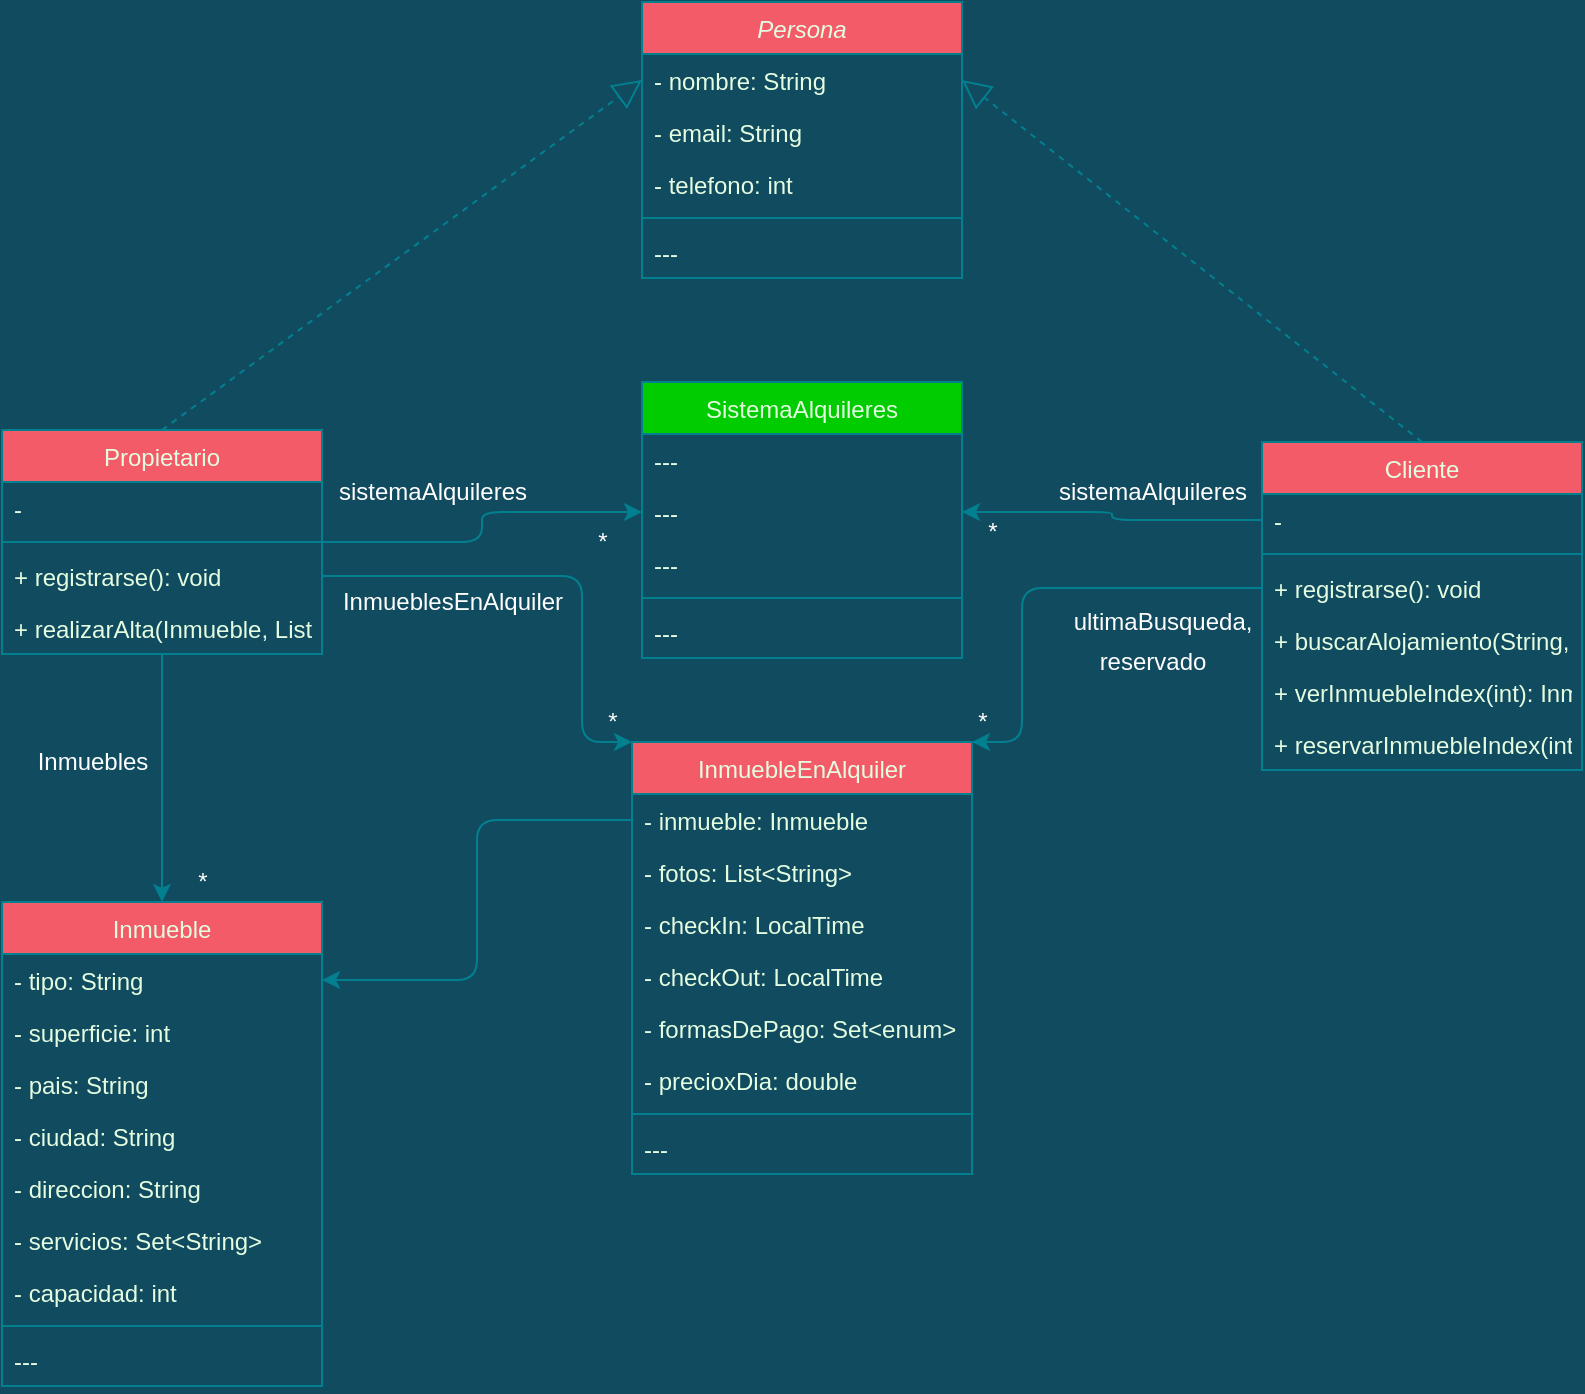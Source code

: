 <mxfile version="14.7.4" type="device"><diagram id="C5RBs43oDa-KdzZeNtuy" name="Page-1"><mxGraphModel dx="1102" dy="582" grid="1" gridSize="10" guides="1" tooltips="1" connect="1" arrows="1" fold="1" page="1" pageScale="1" pageWidth="827" pageHeight="1169" background="#114B5F" math="0" shadow="0"><root><mxCell id="WIyWlLk6GJQsqaUBKTNV-0"/><mxCell id="WIyWlLk6GJQsqaUBKTNV-1" parent="WIyWlLk6GJQsqaUBKTNV-0"/><mxCell id="NvCQdQTgk-Uzu7yfGpk8-25" style="edgeStyle=orthogonalEdgeStyle;curved=0;rounded=1;sketch=0;orthogonalLoop=1;jettySize=auto;html=1;entryX=0;entryY=0.5;entryDx=0;entryDy=0;fontColor=#E4FDE1;strokeColor=#028090;fillColor=#F45B69;" parent="WIyWlLk6GJQsqaUBKTNV-1" source="zkfFHV4jXpPFQw0GAbJ--0" target="NvCQdQTgk-Uzu7yfGpk8-8" edge="1"><mxGeometry relative="1" as="geometry"/></mxCell><mxCell id="NvCQdQTgk-Uzu7yfGpk8-47" style="edgeStyle=orthogonalEdgeStyle;curved=0;rounded=1;sketch=0;orthogonalLoop=1;jettySize=auto;html=1;entryX=0.5;entryY=0;entryDx=0;entryDy=0;fontColor=#E4FDE1;strokeColor=#028090;fillColor=#F45B69;" parent="WIyWlLk6GJQsqaUBKTNV-1" source="zkfFHV4jXpPFQw0GAbJ--0" target="NvCQdQTgk-Uzu7yfGpk8-27" edge="1"><mxGeometry relative="1" as="geometry"/></mxCell><mxCell id="zkfFHV4jXpPFQw0GAbJ--0" value="Propietario" style="swimlane;fontStyle=0;align=center;verticalAlign=top;childLayout=stackLayout;horizontal=1;startSize=26;horizontalStack=0;resizeParent=1;resizeLast=0;collapsible=1;marginBottom=0;rounded=0;shadow=0;strokeWidth=1;fillColor=#F45B69;strokeColor=#028090;fontColor=#E4FDE1;" parent="WIyWlLk6GJQsqaUBKTNV-1" vertex="1"><mxGeometry x="10" y="274" width="160" height="112" as="geometry"><mxRectangle x="230" y="140" width="160" height="26" as="alternateBounds"/></mxGeometry></mxCell><mxCell id="zkfFHV4jXpPFQw0GAbJ--3" value="- " style="text;align=left;verticalAlign=top;spacingLeft=4;spacingRight=4;overflow=hidden;rotatable=0;points=[[0,0.5],[1,0.5]];portConstraint=eastwest;rounded=0;shadow=0;html=0;fontColor=#E4FDE1;" parent="zkfFHV4jXpPFQw0GAbJ--0" vertex="1"><mxGeometry y="26" width="160" height="26" as="geometry"/></mxCell><mxCell id="zkfFHV4jXpPFQw0GAbJ--4" value="" style="line;html=1;strokeWidth=1;align=left;verticalAlign=middle;spacingTop=-1;spacingLeft=3;spacingRight=3;rotatable=0;labelPosition=right;points=[];portConstraint=eastwest;labelBackgroundColor=#114B5F;fillColor=#F45B69;strokeColor=#028090;fontColor=#E4FDE1;" parent="zkfFHV4jXpPFQw0GAbJ--0" vertex="1"><mxGeometry y="52" width="160" height="8" as="geometry"/></mxCell><mxCell id="zkfFHV4jXpPFQw0GAbJ--5" value="+ registrarse(): void" style="text;align=left;verticalAlign=top;spacingLeft=4;spacingRight=4;overflow=hidden;rotatable=0;points=[[0,0.5],[1,0.5]];portConstraint=eastwest;fontColor=#E4FDE1;" parent="zkfFHV4jXpPFQw0GAbJ--0" vertex="1"><mxGeometry y="60" width="160" height="26" as="geometry"/></mxCell><mxCell id="TphUWNe2CgtsHoT0s8s6-10" value="+ realizarAlta(Inmueble, List&lt;String&gt;, LocalTime, LocalTime, Set&lt;enum&gt;, double): void" style="text;align=left;verticalAlign=top;spacingLeft=4;spacingRight=4;overflow=hidden;rotatable=0;points=[[0,0.5],[1,0.5]];portConstraint=eastwest;fontColor=#E4FDE1;" vertex="1" parent="zkfFHV4jXpPFQw0GAbJ--0"><mxGeometry y="86" width="160" height="26" as="geometry"/></mxCell><mxCell id="NvCQdQTgk-Uzu7yfGpk8-0" value="Cliente" style="swimlane;fontStyle=0;align=center;verticalAlign=top;childLayout=stackLayout;horizontal=1;startSize=26;horizontalStack=0;resizeParent=1;resizeLast=0;collapsible=1;marginBottom=0;rounded=0;shadow=0;strokeWidth=1;fillColor=#F45B69;strokeColor=#028090;fontColor=#E4FDE1;" parent="WIyWlLk6GJQsqaUBKTNV-1" vertex="1"><mxGeometry x="640" y="280" width="160" height="164" as="geometry"><mxRectangle x="230" y="140" width="160" height="26" as="alternateBounds"/></mxGeometry></mxCell><mxCell id="NvCQdQTgk-Uzu7yfGpk8-2" value="- " style="text;align=left;verticalAlign=top;spacingLeft=4;spacingRight=4;overflow=hidden;rotatable=0;points=[[0,0.5],[1,0.5]];portConstraint=eastwest;rounded=0;shadow=0;html=0;fontColor=#E4FDE1;" parent="NvCQdQTgk-Uzu7yfGpk8-0" vertex="1"><mxGeometry y="26" width="160" height="26" as="geometry"/></mxCell><mxCell id="NvCQdQTgk-Uzu7yfGpk8-4" value="" style="line;html=1;strokeWidth=1;align=left;verticalAlign=middle;spacingTop=-1;spacingLeft=3;spacingRight=3;rotatable=0;labelPosition=right;points=[];portConstraint=eastwest;labelBackgroundColor=#114B5F;fillColor=#F45B69;strokeColor=#028090;fontColor=#E4FDE1;" parent="NvCQdQTgk-Uzu7yfGpk8-0" vertex="1"><mxGeometry y="52" width="160" height="8" as="geometry"/></mxCell><mxCell id="NvCQdQTgk-Uzu7yfGpk8-5" value="+ registrarse(): void" style="text;align=left;verticalAlign=top;spacingLeft=4;spacingRight=4;overflow=hidden;rotatable=0;points=[[0,0.5],[1,0.5]];portConstraint=eastwest;fontColor=#E4FDE1;" parent="NvCQdQTgk-Uzu7yfGpk8-0" vertex="1"><mxGeometry y="60" width="160" height="26" as="geometry"/></mxCell><mxCell id="TphUWNe2CgtsHoT0s8s6-11" value="+ buscarAlojamiento(String, LocalTime, LocalTime, int, double, double): Set&lt;InmuebleEnAlquiler&gt;" style="text;align=left;verticalAlign=top;spacingLeft=4;spacingRight=4;overflow=hidden;rotatable=0;points=[[0,0.5],[1,0.5]];portConstraint=eastwest;fontColor=#E4FDE1;" vertex="1" parent="NvCQdQTgk-Uzu7yfGpk8-0"><mxGeometry y="86" width="160" height="26" as="geometry"/></mxCell><mxCell id="TphUWNe2CgtsHoT0s8s6-12" value="+ verInmuebleIndex(int): InmbuebleEnAlquiler" style="text;align=left;verticalAlign=top;spacingLeft=4;spacingRight=4;overflow=hidden;rotatable=0;points=[[0,0.5],[1,0.5]];portConstraint=eastwest;fontColor=#E4FDE1;" vertex="1" parent="NvCQdQTgk-Uzu7yfGpk8-0"><mxGeometry y="112" width="160" height="26" as="geometry"/></mxCell><mxCell id="TphUWNe2CgtsHoT0s8s6-18" value="+ reservarInmuebleIndex(int): void" style="text;align=left;verticalAlign=top;spacingLeft=4;spacingRight=4;overflow=hidden;rotatable=0;points=[[0,0.5],[1,0.5]];portConstraint=eastwest;fontColor=#E4FDE1;" vertex="1" parent="NvCQdQTgk-Uzu7yfGpk8-0"><mxGeometry y="138" width="160" height="26" as="geometry"/></mxCell><mxCell id="NvCQdQTgk-Uzu7yfGpk8-6" value="SistemaAlquileres" style="swimlane;fontStyle=0;align=center;verticalAlign=top;childLayout=stackLayout;horizontal=1;startSize=26;horizontalStack=0;resizeParent=1;resizeLast=0;collapsible=1;marginBottom=0;rounded=0;shadow=0;strokeWidth=1;strokeColor=#028090;fontColor=#E4FDE1;fillColor=#00CC00;" parent="WIyWlLk6GJQsqaUBKTNV-1" vertex="1"><mxGeometry x="330" y="250" width="160" height="138" as="geometry"><mxRectangle x="230" y="140" width="160" height="26" as="alternateBounds"/></mxGeometry></mxCell><mxCell id="NvCQdQTgk-Uzu7yfGpk8-7" value="---" style="text;align=left;verticalAlign=top;spacingLeft=4;spacingRight=4;overflow=hidden;rotatable=0;points=[[0,0.5],[1,0.5]];portConstraint=eastwest;fontColor=#E4FDE1;" parent="NvCQdQTgk-Uzu7yfGpk8-6" vertex="1"><mxGeometry y="26" width="160" height="26" as="geometry"/></mxCell><mxCell id="NvCQdQTgk-Uzu7yfGpk8-8" value="---" style="text;align=left;verticalAlign=top;spacingLeft=4;spacingRight=4;overflow=hidden;rotatable=0;points=[[0,0.5],[1,0.5]];portConstraint=eastwest;rounded=0;shadow=0;html=0;fontColor=#E4FDE1;" parent="NvCQdQTgk-Uzu7yfGpk8-6" vertex="1"><mxGeometry y="52" width="160" height="26" as="geometry"/></mxCell><mxCell id="NvCQdQTgk-Uzu7yfGpk8-9" value="---" style="text;align=left;verticalAlign=top;spacingLeft=4;spacingRight=4;overflow=hidden;rotatable=0;points=[[0,0.5],[1,0.5]];portConstraint=eastwest;rounded=0;shadow=0;html=0;fontColor=#E4FDE1;" parent="NvCQdQTgk-Uzu7yfGpk8-6" vertex="1"><mxGeometry y="78" width="160" height="26" as="geometry"/></mxCell><mxCell id="NvCQdQTgk-Uzu7yfGpk8-10" value="" style="line;html=1;strokeWidth=1;align=left;verticalAlign=middle;spacingTop=-1;spacingLeft=3;spacingRight=3;rotatable=0;labelPosition=right;points=[];portConstraint=eastwest;labelBackgroundColor=#114B5F;fillColor=#F45B69;strokeColor=#028090;fontColor=#E4FDE1;" parent="NvCQdQTgk-Uzu7yfGpk8-6" vertex="1"><mxGeometry y="104" width="160" height="8" as="geometry"/></mxCell><mxCell id="NvCQdQTgk-Uzu7yfGpk8-11" value="---" style="text;align=left;verticalAlign=top;spacingLeft=4;spacingRight=4;overflow=hidden;rotatable=0;points=[[0,0.5],[1,0.5]];portConstraint=eastwest;fontColor=#E4FDE1;" parent="NvCQdQTgk-Uzu7yfGpk8-6" vertex="1"><mxGeometry y="112" width="160" height="26" as="geometry"/></mxCell><mxCell id="NvCQdQTgk-Uzu7yfGpk8-14" style="edgeStyle=orthogonalEdgeStyle;curved=0;rounded=1;sketch=0;orthogonalLoop=1;jettySize=auto;html=1;entryX=1;entryY=0.5;entryDx=0;entryDy=0;fontColor=#E4FDE1;strokeColor=#028090;fillColor=#F45B69;" parent="WIyWlLk6GJQsqaUBKTNV-1" source="NvCQdQTgk-Uzu7yfGpk8-2" target="NvCQdQTgk-Uzu7yfGpk8-8" edge="1"><mxGeometry relative="1" as="geometry"/></mxCell><mxCell id="NvCQdQTgk-Uzu7yfGpk8-15" value="Persona" style="swimlane;fontStyle=2;align=center;verticalAlign=top;childLayout=stackLayout;horizontal=1;startSize=26;horizontalStack=0;resizeParent=1;resizeLast=0;collapsible=1;marginBottom=0;rounded=0;shadow=0;strokeWidth=1;fillColor=#F45B69;strokeColor=#028090;fontColor=#E4FDE1;" parent="WIyWlLk6GJQsqaUBKTNV-1" vertex="1"><mxGeometry x="330" y="60" width="160" height="138" as="geometry"><mxRectangle x="230" y="140" width="160" height="26" as="alternateBounds"/></mxGeometry></mxCell><mxCell id="NvCQdQTgk-Uzu7yfGpk8-16" value="- nombre: String" style="text;align=left;verticalAlign=top;spacingLeft=4;spacingRight=4;overflow=hidden;rotatable=0;points=[[0,0.5],[1,0.5]];portConstraint=eastwest;fontColor=#E4FDE1;" parent="NvCQdQTgk-Uzu7yfGpk8-15" vertex="1"><mxGeometry y="26" width="160" height="26" as="geometry"/></mxCell><mxCell id="NvCQdQTgk-Uzu7yfGpk8-17" value="- email: String" style="text;align=left;verticalAlign=top;spacingLeft=4;spacingRight=4;overflow=hidden;rotatable=0;points=[[0,0.5],[1,0.5]];portConstraint=eastwest;rounded=0;shadow=0;html=0;fontColor=#E4FDE1;" parent="NvCQdQTgk-Uzu7yfGpk8-15" vertex="1"><mxGeometry y="52" width="160" height="26" as="geometry"/></mxCell><mxCell id="NvCQdQTgk-Uzu7yfGpk8-18" value="- telefono: int" style="text;align=left;verticalAlign=top;spacingLeft=4;spacingRight=4;overflow=hidden;rotatable=0;points=[[0,0.5],[1,0.5]];portConstraint=eastwest;rounded=0;shadow=0;html=0;fontColor=#E4FDE1;" parent="NvCQdQTgk-Uzu7yfGpk8-15" vertex="1"><mxGeometry y="78" width="160" height="26" as="geometry"/></mxCell><mxCell id="NvCQdQTgk-Uzu7yfGpk8-19" value="" style="line;html=1;strokeWidth=1;align=left;verticalAlign=middle;spacingTop=-1;spacingLeft=3;spacingRight=3;rotatable=0;labelPosition=right;points=[];portConstraint=eastwest;labelBackgroundColor=#114B5F;fillColor=#F45B69;strokeColor=#028090;fontColor=#E4FDE1;" parent="NvCQdQTgk-Uzu7yfGpk8-15" vertex="1"><mxGeometry y="104" width="160" height="8" as="geometry"/></mxCell><mxCell id="NvCQdQTgk-Uzu7yfGpk8-20" value="---" style="text;align=left;verticalAlign=top;spacingLeft=4;spacingRight=4;overflow=hidden;rotatable=0;points=[[0,0.5],[1,0.5]];portConstraint=eastwest;fontColor=#E4FDE1;" parent="NvCQdQTgk-Uzu7yfGpk8-15" vertex="1"><mxGeometry y="112" width="160" height="26" as="geometry"/></mxCell><mxCell id="NvCQdQTgk-Uzu7yfGpk8-21" value="" style="endArrow=block;dashed=1;endFill=0;endSize=12;html=1;fontColor=#E4FDE1;strokeColor=#028090;fillColor=#F45B69;exitX=0.5;exitY=0;exitDx=0;exitDy=0;entryX=0;entryY=0.5;entryDx=0;entryDy=0;" parent="WIyWlLk6GJQsqaUBKTNV-1" source="zkfFHV4jXpPFQw0GAbJ--0" target="NvCQdQTgk-Uzu7yfGpk8-16" edge="1"><mxGeometry width="160" relative="1" as="geometry"><mxPoint x="330" y="300" as="sourcePoint"/><mxPoint x="490" y="300" as="targetPoint"/></mxGeometry></mxCell><mxCell id="NvCQdQTgk-Uzu7yfGpk8-22" value="" style="endArrow=block;dashed=1;endFill=0;endSize=12;html=1;fontColor=#E4FDE1;strokeColor=#028090;fillColor=#F45B69;exitX=0.5;exitY=0;exitDx=0;exitDy=0;entryX=1;entryY=0.5;entryDx=0;entryDy=0;" parent="WIyWlLk6GJQsqaUBKTNV-1" source="NvCQdQTgk-Uzu7yfGpk8-0" target="NvCQdQTgk-Uzu7yfGpk8-16" edge="1"><mxGeometry width="160" relative="1" as="geometry"><mxPoint x="130" y="260" as="sourcePoint"/><mxPoint x="340" y="109" as="targetPoint"/></mxGeometry></mxCell><mxCell id="NvCQdQTgk-Uzu7yfGpk8-27" value="Inmueble" style="swimlane;fontStyle=0;align=center;verticalAlign=top;childLayout=stackLayout;horizontal=1;startSize=26;horizontalStack=0;resizeParent=1;resizeLast=0;collapsible=1;marginBottom=0;rounded=0;shadow=0;strokeWidth=1;fillColor=#F45B69;strokeColor=#028090;fontColor=#E4FDE1;" parent="WIyWlLk6GJQsqaUBKTNV-1" vertex="1"><mxGeometry x="10" y="510" width="160" height="242" as="geometry"><mxRectangle x="230" y="140" width="160" height="26" as="alternateBounds"/></mxGeometry></mxCell><mxCell id="NvCQdQTgk-Uzu7yfGpk8-28" value="- tipo: String" style="text;align=left;verticalAlign=top;spacingLeft=4;spacingRight=4;overflow=hidden;rotatable=0;points=[[0,0.5],[1,0.5]];portConstraint=eastwest;fontColor=#E4FDE1;" parent="NvCQdQTgk-Uzu7yfGpk8-27" vertex="1"><mxGeometry y="26" width="160" height="26" as="geometry"/></mxCell><mxCell id="NvCQdQTgk-Uzu7yfGpk8-29" value="- superficie: int" style="text;align=left;verticalAlign=top;spacingLeft=4;spacingRight=4;overflow=hidden;rotatable=0;points=[[0,0.5],[1,0.5]];portConstraint=eastwest;rounded=0;shadow=0;html=0;fontColor=#E4FDE1;" parent="NvCQdQTgk-Uzu7yfGpk8-27" vertex="1"><mxGeometry y="52" width="160" height="26" as="geometry"/></mxCell><mxCell id="NvCQdQTgk-Uzu7yfGpk8-30" value="- pais: String" style="text;align=left;verticalAlign=top;spacingLeft=4;spacingRight=4;overflow=hidden;rotatable=0;points=[[0,0.5],[1,0.5]];portConstraint=eastwest;rounded=0;shadow=0;html=0;fontColor=#E4FDE1;" parent="NvCQdQTgk-Uzu7yfGpk8-27" vertex="1"><mxGeometry y="78" width="160" height="26" as="geometry"/></mxCell><mxCell id="NvCQdQTgk-Uzu7yfGpk8-39" value="- ciudad: String" style="text;align=left;verticalAlign=top;spacingLeft=4;spacingRight=4;overflow=hidden;rotatable=0;points=[[0,0.5],[1,0.5]];portConstraint=eastwest;rounded=0;shadow=0;html=0;fontColor=#E4FDE1;" parent="NvCQdQTgk-Uzu7yfGpk8-27" vertex="1"><mxGeometry y="104" width="160" height="26" as="geometry"/></mxCell><mxCell id="NvCQdQTgk-Uzu7yfGpk8-40" value="- direccion: String" style="text;align=left;verticalAlign=top;spacingLeft=4;spacingRight=4;overflow=hidden;rotatable=0;points=[[0,0.5],[1,0.5]];portConstraint=eastwest;rounded=0;shadow=0;html=0;fontColor=#E4FDE1;" parent="NvCQdQTgk-Uzu7yfGpk8-27" vertex="1"><mxGeometry y="130" width="160" height="26" as="geometry"/></mxCell><mxCell id="NvCQdQTgk-Uzu7yfGpk8-41" value="- servicios: Set&lt;String&gt;" style="text;align=left;verticalAlign=top;spacingLeft=4;spacingRight=4;overflow=hidden;rotatable=0;points=[[0,0.5],[1,0.5]];portConstraint=eastwest;rounded=0;shadow=0;html=0;fontColor=#E4FDE1;" parent="NvCQdQTgk-Uzu7yfGpk8-27" vertex="1"><mxGeometry y="156" width="160" height="26" as="geometry"/></mxCell><mxCell id="NvCQdQTgk-Uzu7yfGpk8-42" value="- capacidad: int" style="text;align=left;verticalAlign=top;spacingLeft=4;spacingRight=4;overflow=hidden;rotatable=0;points=[[0,0.5],[1,0.5]];portConstraint=eastwest;rounded=0;shadow=0;html=0;fontColor=#E4FDE1;" parent="NvCQdQTgk-Uzu7yfGpk8-27" vertex="1"><mxGeometry y="182" width="160" height="26" as="geometry"/></mxCell><mxCell id="NvCQdQTgk-Uzu7yfGpk8-31" value="" style="line;html=1;strokeWidth=1;align=left;verticalAlign=middle;spacingTop=-1;spacingLeft=3;spacingRight=3;rotatable=0;labelPosition=right;points=[];portConstraint=eastwest;labelBackgroundColor=#114B5F;fillColor=#F45B69;strokeColor=#028090;fontColor=#E4FDE1;" parent="NvCQdQTgk-Uzu7yfGpk8-27" vertex="1"><mxGeometry y="208" width="160" height="8" as="geometry"/></mxCell><mxCell id="NvCQdQTgk-Uzu7yfGpk8-32" value="---" style="text;align=left;verticalAlign=top;spacingLeft=4;spacingRight=4;overflow=hidden;rotatable=0;points=[[0,0.5],[1,0.5]];portConstraint=eastwest;fontColor=#E4FDE1;" parent="NvCQdQTgk-Uzu7yfGpk8-27" vertex="1"><mxGeometry y="216" width="160" height="26" as="geometry"/></mxCell><mxCell id="NvCQdQTgk-Uzu7yfGpk8-33" value="InmuebleEnAlquiler" style="swimlane;fontStyle=0;align=center;verticalAlign=top;childLayout=stackLayout;horizontal=1;startSize=26;horizontalStack=0;resizeParent=1;resizeLast=0;collapsible=1;marginBottom=0;rounded=0;shadow=0;strokeWidth=1;fillColor=#F45B69;strokeColor=#028090;fontColor=#E4FDE1;" parent="WIyWlLk6GJQsqaUBKTNV-1" vertex="1"><mxGeometry x="325" y="430" width="170" height="216" as="geometry"><mxRectangle x="230" y="140" width="160" height="26" as="alternateBounds"/></mxGeometry></mxCell><mxCell id="NvCQdQTgk-Uzu7yfGpk8-34" value="- inmueble: Inmueble" style="text;align=left;verticalAlign=top;spacingLeft=4;spacingRight=4;overflow=hidden;rotatable=0;points=[[0,0.5],[1,0.5]];portConstraint=eastwest;fontColor=#E4FDE1;" parent="NvCQdQTgk-Uzu7yfGpk8-33" vertex="1"><mxGeometry y="26" width="170" height="26" as="geometry"/></mxCell><mxCell id="NvCQdQTgk-Uzu7yfGpk8-35" value="- fotos: List&lt;String&gt;" style="text;align=left;verticalAlign=top;spacingLeft=4;spacingRight=4;overflow=hidden;rotatable=0;points=[[0,0.5],[1,0.5]];portConstraint=eastwest;rounded=0;shadow=0;html=0;fontColor=#E4FDE1;" parent="NvCQdQTgk-Uzu7yfGpk8-33" vertex="1"><mxGeometry y="52" width="170" height="26" as="geometry"/></mxCell><mxCell id="NvCQdQTgk-Uzu7yfGpk8-36" value="- checkIn: LocalTime" style="text;align=left;verticalAlign=top;spacingLeft=4;spacingRight=4;overflow=hidden;rotatable=0;points=[[0,0.5],[1,0.5]];portConstraint=eastwest;rounded=0;shadow=0;html=0;fontColor=#E4FDE1;" parent="NvCQdQTgk-Uzu7yfGpk8-33" vertex="1"><mxGeometry y="78" width="170" height="26" as="geometry"/></mxCell><mxCell id="NvCQdQTgk-Uzu7yfGpk8-43" value="- checkOut: LocalTime" style="text;align=left;verticalAlign=top;spacingLeft=4;spacingRight=4;overflow=hidden;rotatable=0;points=[[0,0.5],[1,0.5]];portConstraint=eastwest;rounded=0;shadow=0;html=0;fontColor=#E4FDE1;" parent="NvCQdQTgk-Uzu7yfGpk8-33" vertex="1"><mxGeometry y="104" width="170" height="26" as="geometry"/></mxCell><mxCell id="NvCQdQTgk-Uzu7yfGpk8-44" value="- formasDePago: Set&lt;enum&gt;" style="text;align=left;verticalAlign=top;spacingLeft=4;spacingRight=4;overflow=hidden;rotatable=0;points=[[0,0.5],[1,0.5]];portConstraint=eastwest;rounded=0;shadow=0;html=0;fontColor=#E4FDE1;" parent="NvCQdQTgk-Uzu7yfGpk8-33" vertex="1"><mxGeometry y="130" width="170" height="26" as="geometry"/></mxCell><mxCell id="NvCQdQTgk-Uzu7yfGpk8-45" value="- precioxDia: double" style="text;align=left;verticalAlign=top;spacingLeft=4;spacingRight=4;overflow=hidden;rotatable=0;points=[[0,0.5],[1,0.5]];portConstraint=eastwest;rounded=0;shadow=0;html=0;fontColor=#E4FDE1;" parent="NvCQdQTgk-Uzu7yfGpk8-33" vertex="1"><mxGeometry y="156" width="170" height="26" as="geometry"/></mxCell><mxCell id="NvCQdQTgk-Uzu7yfGpk8-37" value="" style="line;html=1;strokeWidth=1;align=left;verticalAlign=middle;spacingTop=-1;spacingLeft=3;spacingRight=3;rotatable=0;labelPosition=right;points=[];portConstraint=eastwest;labelBackgroundColor=#114B5F;fillColor=#F45B69;strokeColor=#028090;fontColor=#E4FDE1;" parent="NvCQdQTgk-Uzu7yfGpk8-33" vertex="1"><mxGeometry y="182" width="170" height="8" as="geometry"/></mxCell><mxCell id="NvCQdQTgk-Uzu7yfGpk8-38" value="---" style="text;align=left;verticalAlign=top;spacingLeft=4;spacingRight=4;overflow=hidden;rotatable=0;points=[[0,0.5],[1,0.5]];portConstraint=eastwest;fontColor=#E4FDE1;" parent="NvCQdQTgk-Uzu7yfGpk8-33" vertex="1"><mxGeometry y="190" width="170" height="26" as="geometry"/></mxCell><mxCell id="NvCQdQTgk-Uzu7yfGpk8-46" style="edgeStyle=orthogonalEdgeStyle;curved=0;rounded=1;sketch=0;orthogonalLoop=1;jettySize=auto;html=1;entryX=1;entryY=0.5;entryDx=0;entryDy=0;fontColor=#E4FDE1;strokeColor=#028090;fillColor=#F45B69;" parent="WIyWlLk6GJQsqaUBKTNV-1" source="NvCQdQTgk-Uzu7yfGpk8-34" target="NvCQdQTgk-Uzu7yfGpk8-28" edge="1"><mxGeometry relative="1" as="geometry"/></mxCell><mxCell id="NvCQdQTgk-Uzu7yfGpk8-48" style="edgeStyle=orthogonalEdgeStyle;curved=0;rounded=1;sketch=0;orthogonalLoop=1;jettySize=auto;html=1;entryX=0;entryY=0;entryDx=0;entryDy=0;fontColor=#E4FDE1;strokeColor=#028090;fillColor=#F45B69;" parent="WIyWlLk6GJQsqaUBKTNV-1" source="zkfFHV4jXpPFQw0GAbJ--5" target="NvCQdQTgk-Uzu7yfGpk8-33" edge="1"><mxGeometry relative="1" as="geometry"><Array as="points"><mxPoint x="300" y="347"/><mxPoint x="300" y="430"/></Array></mxGeometry></mxCell><mxCell id="TphUWNe2CgtsHoT0s8s6-0" value="&lt;font color=&quot;#ffffff&quot;&gt;sistemaAlquileres&lt;/font&gt;" style="text;html=1;align=center;verticalAlign=middle;resizable=0;points=[];autosize=1;strokeColor=none;" vertex="1" parent="WIyWlLk6GJQsqaUBKTNV-1"><mxGeometry x="170" y="295" width="110" height="20" as="geometry"/></mxCell><mxCell id="TphUWNe2CgtsHoT0s8s6-1" value="&lt;font color=&quot;#ffffff&quot;&gt;*&lt;/font&gt;" style="text;html=1;align=center;verticalAlign=middle;resizable=0;points=[];autosize=1;strokeColor=none;" vertex="1" parent="WIyWlLk6GJQsqaUBKTNV-1"><mxGeometry x="300" y="320" width="20" height="20" as="geometry"/></mxCell><mxCell id="TphUWNe2CgtsHoT0s8s6-2" value="&lt;font color=&quot;#ffffff&quot;&gt;sistemaAlquileres&lt;/font&gt;" style="text;html=1;align=center;verticalAlign=middle;resizable=0;points=[];autosize=1;strokeColor=none;" vertex="1" parent="WIyWlLk6GJQsqaUBKTNV-1"><mxGeometry x="530" y="295" width="110" height="20" as="geometry"/></mxCell><mxCell id="TphUWNe2CgtsHoT0s8s6-4" value="&lt;font color=&quot;#ffffff&quot;&gt;*&lt;/font&gt;" style="text;html=1;align=center;verticalAlign=middle;resizable=0;points=[];autosize=1;strokeColor=none;" vertex="1" parent="WIyWlLk6GJQsqaUBKTNV-1"><mxGeometry x="495" y="315" width="20" height="20" as="geometry"/></mxCell><mxCell id="TphUWNe2CgtsHoT0s8s6-6" value="&lt;font color=&quot;#ffffff&quot;&gt;Inmuebles&lt;/font&gt;" style="text;html=1;align=center;verticalAlign=middle;resizable=0;points=[];autosize=1;strokeColor=none;" vertex="1" parent="WIyWlLk6GJQsqaUBKTNV-1"><mxGeometry x="20" y="430" width="70" height="20" as="geometry"/></mxCell><mxCell id="TphUWNe2CgtsHoT0s8s6-7" value="&lt;font color=&quot;#ffffff&quot;&gt;*&lt;/font&gt;" style="text;html=1;align=center;verticalAlign=middle;resizable=0;points=[];autosize=1;strokeColor=none;" vertex="1" parent="WIyWlLk6GJQsqaUBKTNV-1"><mxGeometry x="100" y="490" width="20" height="20" as="geometry"/></mxCell><mxCell id="TphUWNe2CgtsHoT0s8s6-8" value="&lt;font color=&quot;#ffffff&quot;&gt;InmueblesEnAlquiler&lt;/font&gt;" style="text;html=1;align=center;verticalAlign=middle;resizable=0;points=[];autosize=1;strokeColor=none;" vertex="1" parent="WIyWlLk6GJQsqaUBKTNV-1"><mxGeometry x="170" y="350" width="130" height="20" as="geometry"/></mxCell><mxCell id="TphUWNe2CgtsHoT0s8s6-9" value="&lt;font color=&quot;#ffffff&quot;&gt;*&lt;/font&gt;" style="text;html=1;align=center;verticalAlign=middle;resizable=0;points=[];autosize=1;strokeColor=none;" vertex="1" parent="WIyWlLk6GJQsqaUBKTNV-1"><mxGeometry x="305" y="410" width="20" height="20" as="geometry"/></mxCell><mxCell id="TphUWNe2CgtsHoT0s8s6-15" style="edgeStyle=orthogonalEdgeStyle;curved=0;rounded=1;sketch=0;orthogonalLoop=1;jettySize=auto;html=1;entryX=1;entryY=0;entryDx=0;entryDy=0;fontColor=#E4FDE1;strokeColor=#028090;fillColor=#F45B69;exitX=0;exitY=0.5;exitDx=0;exitDy=0;" edge="1" parent="WIyWlLk6GJQsqaUBKTNV-1" source="NvCQdQTgk-Uzu7yfGpk8-5" target="NvCQdQTgk-Uzu7yfGpk8-33"><mxGeometry relative="1" as="geometry"><Array as="points"><mxPoint x="520" y="353"/><mxPoint x="520" y="430"/></Array><mxPoint x="590" y="450" as="sourcePoint"/><mxPoint x="745" y="533" as="targetPoint"/></mxGeometry></mxCell><mxCell id="TphUWNe2CgtsHoT0s8s6-16" value="&lt;font color=&quot;#ffffff&quot;&gt;ultimaBusqueda,&lt;/font&gt;" style="text;html=1;align=center;verticalAlign=middle;resizable=0;points=[];autosize=1;strokeColor=none;" vertex="1" parent="WIyWlLk6GJQsqaUBKTNV-1"><mxGeometry x="540" y="360" width="100" height="20" as="geometry"/></mxCell><mxCell id="TphUWNe2CgtsHoT0s8s6-17" value="&lt;font color=&quot;#ffffff&quot;&gt;*&lt;/font&gt;" style="text;html=1;align=center;verticalAlign=middle;resizable=0;points=[];autosize=1;strokeColor=none;" vertex="1" parent="WIyWlLk6GJQsqaUBKTNV-1"><mxGeometry x="490" y="410" width="20" height="20" as="geometry"/></mxCell><mxCell id="TphUWNe2CgtsHoT0s8s6-19" value="&lt;font color=&quot;#ffffff&quot;&gt;reservado&lt;/font&gt;" style="text;html=1;align=center;verticalAlign=middle;resizable=0;points=[];autosize=1;strokeColor=none;" vertex="1" parent="WIyWlLk6GJQsqaUBKTNV-1"><mxGeometry x="550" y="380" width="70" height="20" as="geometry"/></mxCell></root></mxGraphModel></diagram></mxfile>